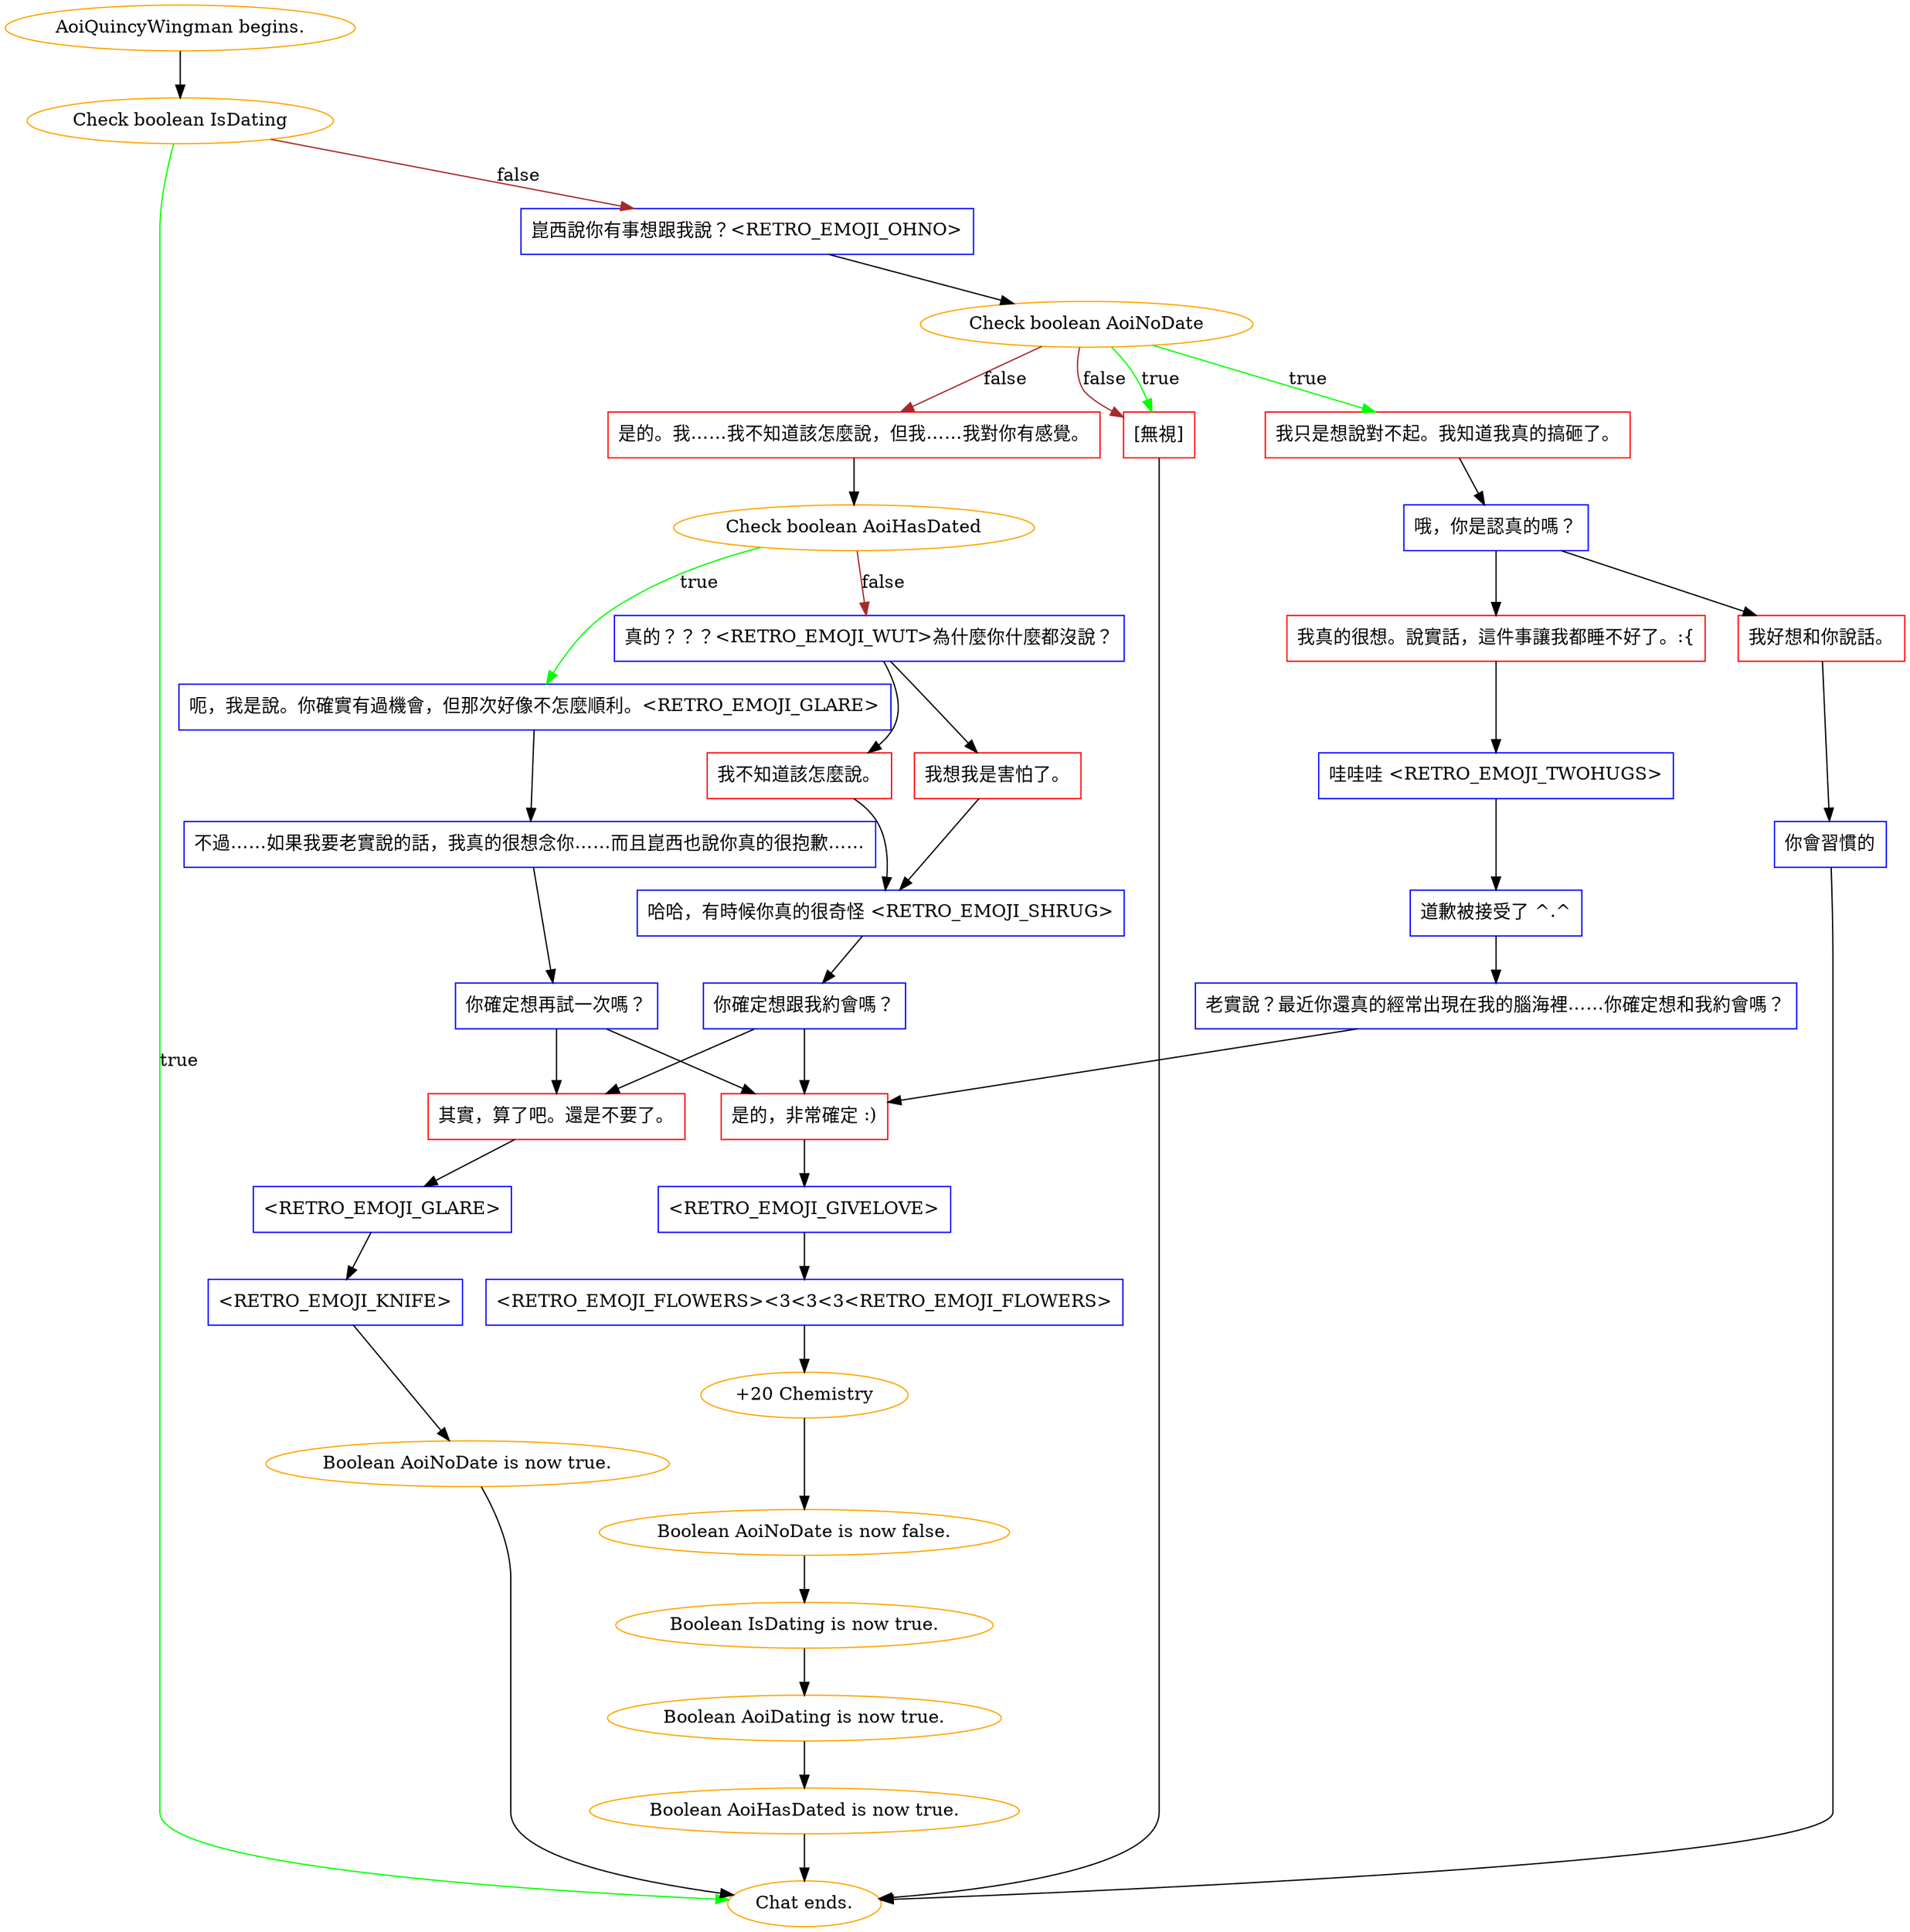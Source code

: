 digraph {
	"AoiQuincyWingman begins." [color=orange];
		"AoiQuincyWingman begins." -> j3019970215;
	j3019970215 [label="Check boolean IsDating",color=orange];
		j3019970215 -> "Chat ends." [label=true,color=green];
		j3019970215 -> j4035801207 [label=false,color=brown];
	"Chat ends." [color=orange];
	j4035801207 [label="崑西說你有事想跟我說？<RETRO_EMOJI_OHNO>",shape=box,color=blue];
		j4035801207 -> j2090659694;
	j2090659694 [label="Check boolean AoiNoDate",color=orange];
		j2090659694 -> j2402228667 [label=true,color=green];
		j2090659694 -> j3102889003 [label=true,color=green];
		j2090659694 -> j3586856413 [label=false,color=brown];
		j2090659694 -> j3102889003 [label=false,color=brown];
	j2402228667 [label="我只是想說對不起。我知道我真的搞砸了。",shape=box,color=red];
		j2402228667 -> j3624211385;
	j3102889003 [label="[無視]",shape=box,color=red];
		j3102889003 -> "Chat ends.";
	j3586856413 [label="是的。我……我不知道該怎麼說，但我……我對你有感覺。",shape=box,color=red];
		j3586856413 -> j2092692906;
	j3624211385 [label="哦，你是認真的嗎？",shape=box,color=blue];
		j3624211385 -> j2968725338;
		j3624211385 -> j3926578229;
	j2092692906 [label="Check boolean AoiHasDated",color=orange];
		j2092692906 -> j706096016 [label=true,color=green];
		j2092692906 -> j3974485918 [label=false,color=brown];
	j2968725338 [label="我好想和你說話。",shape=box,color=red];
		j2968725338 -> j2936578329;
	j3926578229 [label="我真的很想。說實話，這件事讓我都睡不好了。:{",shape=box,color=red];
		j3926578229 -> j1380870893;
	j706096016 [label="呃，我是說。你確實有過機會，但那次好像不怎麼順利。<RETRO_EMOJI_GLARE>",shape=box,color=blue];
		j706096016 -> j8733409;
	j3974485918 [label="真的？？？<RETRO_EMOJI_WUT>為什麼你什麼都沒說？",shape=box,color=blue];
		j3974485918 -> j3942670117;
		j3974485918 -> j2229649436;
	j2936578329 [label="你會習慣的",shape=box,color=blue];
		j2936578329 -> "Chat ends.";
	j1380870893 [label="哇哇哇 <RETRO_EMOJI_TWOHUGS>",shape=box,color=blue];
		j1380870893 -> j2933517676;
	j8733409 [label="不過……如果我要老實說的話，我真的很想念你……而且崑西也說你真的很抱歉……",shape=box,color=blue];
		j8733409 -> j2548254597;
	j3942670117 [label="我不知道該怎麼說。",shape=box,color=red];
		j3942670117 -> j3944868616;
	j2229649436 [label="我想我是害怕了。",shape=box,color=red];
		j2229649436 -> j3944868616;
	j2933517676 [label="道歉被接受了 ^.^",shape=box,color=blue];
		j2933517676 -> j1752679739;
	j2548254597 [label="你確定想再試一次嗎？",shape=box,color=blue];
		j2548254597 -> j3345151496;
		j2548254597 -> j1865956083;
	j3944868616 [label="哈哈，有時候你真的很奇怪 <RETRO_EMOJI_SHRUG>",shape=box,color=blue];
		j3944868616 -> j2994035729;
	j1752679739 [label="老實說？最近你還真的經常出現在我的腦海裡……你確定想和我約會嗎？",shape=box,color=blue];
		j1752679739 -> j1865956083;
	j3345151496 [label="其實，算了吧。還是不要了。",shape=box,color=red];
		j3345151496 -> j3052766069;
	j1865956083 [label="是的，非常確定 :)",shape=box,color=red];
		j1865956083 -> j3547614891;
	j2994035729 [label="你確定想跟我約會嗎？",shape=box,color=blue];
		j2994035729 -> j3345151496;
		j2994035729 -> j1865956083;
	j3052766069 [label="<RETRO_EMOJI_GLARE>",shape=box,color=blue];
		j3052766069 -> j1929523632;
	j3547614891 [label="<RETRO_EMOJI_GIVELOVE>",shape=box,color=blue];
		j3547614891 -> j3887382278;
	j1929523632 [label="<RETRO_EMOJI_KNIFE>",shape=box,color=blue];
		j1929523632 -> j2246494386;
	j3887382278 [label="<RETRO_EMOJI_FLOWERS><3<3<3<RETRO_EMOJI_FLOWERS>",shape=box,color=blue];
		j3887382278 -> j1201894450;
	j2246494386 [label="Boolean AoiNoDate is now true.",color=orange];
		j2246494386 -> "Chat ends.";
	j1201894450 [label="+20 Chemistry",color=orange];
		j1201894450 -> j464508756;
	j464508756 [label="Boolean AoiNoDate is now false.",color=orange];
		j464508756 -> j582697020;
	j582697020 [label="Boolean IsDating is now true.",color=orange];
		j582697020 -> j1668092738;
	j1668092738 [label="Boolean AoiDating is now true.",color=orange];
		j1668092738 -> j3997275345;
	j3997275345 [label="Boolean AoiHasDated is now true.",color=orange];
		j3997275345 -> "Chat ends.";
}
